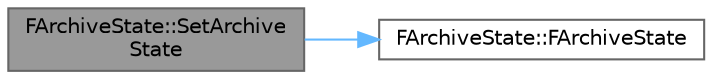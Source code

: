 digraph "FArchiveState::SetArchiveState"
{
 // INTERACTIVE_SVG=YES
 // LATEX_PDF_SIZE
  bgcolor="transparent";
  edge [fontname=Helvetica,fontsize=10,labelfontname=Helvetica,labelfontsize=10];
  node [fontname=Helvetica,fontsize=10,shape=box,height=0.2,width=0.4];
  rankdir="LR";
  Node1 [id="Node000001",label="FArchiveState::SetArchive\lState",height=0.2,width=0.4,color="gray40", fillcolor="grey60", style="filled", fontcolor="black",tooltip="Modifies current archive state, can be used to override flags."];
  Node1 -> Node2 [id="edge1_Node000001_Node000002",color="steelblue1",style="solid",tooltip=" "];
  Node2 [id="Node000002",label="FArchiveState::FArchiveState",height=0.2,width=0.4,color="grey40", fillcolor="white", style="filled",URL="$d8/dea/structFArchiveState.html#a7af1279236a6b442faba05a1a47c5d4f",tooltip=" "];
}
